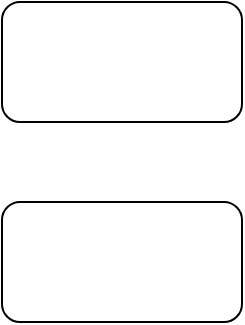 <mxfile version="20.2.3" type="github"><diagram id="r1D1dJENe8DaUUhSV6lZ" name="Page-1"><mxGraphModel dx="1022" dy="436" grid="1" gridSize="10" guides="1" tooltips="1" connect="1" arrows="1" fold="1" page="1" pageScale="1" pageWidth="1100" pageHeight="850" math="0" shadow="0"><root><mxCell id="0"/><mxCell id="1" parent="0"/><mxCell id="T1c_7D-QfAOjgBCOR89R-1" value="" style="rounded=1;whiteSpace=wrap;html=1;" vertex="1" parent="1"><mxGeometry x="50" y="60" width="120" height="60" as="geometry"/></mxCell><mxCell id="T1c_7D-QfAOjgBCOR89R-2" value="" style="rounded=1;whiteSpace=wrap;html=1;" vertex="1" parent="1"><mxGeometry x="50" y="160" width="120" height="60" as="geometry"/></mxCell></root></mxGraphModel></diagram></mxfile>
